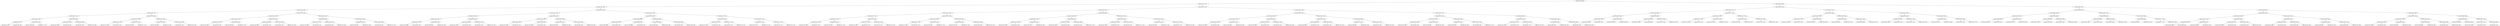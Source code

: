 digraph G{
2141459588 [label="Node{data=[5488, 5488]}"]
2141459588 -> 512901647
512901647 [label="Node{data=[2724, 2724]}"]
512901647 -> 853321803
853321803 [label="Node{data=[2338, 2338]}"]
853321803 -> 849061265
849061265 [label="Node{data=[1940, 1940]}"]
849061265 -> 1833207666
1833207666 [label="Node{data=[1870, 1870]}"]
1833207666 -> 1632252655
1632252655 [label="Node{data=[1837, 1837]}"]
1632252655 -> 914571389
914571389 [label="Node{data=[1338, 1338]}"]
914571389 -> 1499188241
1499188241 [label="Node{data=[975, 975]}"]
1499188241 -> 275627871
275627871 [label="Node{data=[947, 947]}"]
1499188241 -> 536886007
536886007 [label="Node{data=[1268, 1268]}"]
914571389 -> 204215842
204215842 [label="Node{data=[1493, 1493]}"]
204215842 -> 185628914
185628914 [label="Node{data=[1346, 1346]}"]
204215842 -> 1987754376
1987754376 [label="Node{data=[1771, 1771]}"]
1632252655 -> 1468850738
1468850738 [label="Node{data=[1866, 1866]}"]
1468850738 -> 1006466023
1006466023 [label="Node{data=[1864, 1864]}"]
1006466023 -> 857889666
857889666 [label="Node{data=[1850, 1850]}"]
1006466023 -> 272040599
272040599 [label="Node{data=[1865, 1865]}"]
1468850738 -> 547024849
547024849 [label="Node{data=[1868, 1868]}"]
547024849 -> 1890108014
1890108014 [label="Node{data=[1867, 1867]}"]
547024849 -> 1375173042
1375173042 [label="Node{data=[1869, 1869]}"]
1833207666 -> 2038233761
2038233761 [label="Node{data=[1878, 1878]}"]
2038233761 -> 242185784
242185784 [label="Node{data=[1874, 1874]}"]
242185784 -> 954363433
954363433 [label="Node{data=[1872, 1872]}"]
954363433 -> 1387440750
1387440750 [label="Node{data=[1871, 1871]}"]
954363433 -> 1283844971
1283844971 [label="Node{data=[1873, 1873]}"]
242185784 -> 967740021
967740021 [label="Node{data=[1876, 1876]}"]
967740021 -> 311830607
311830607 [label="Node{data=[1875, 1875]}"]
967740021 -> 1429213609
1429213609 [label="Node{data=[1877, 1877]}"]
2038233761 -> 915240663
915240663 [label="Node{data=[1936, 1936]}"]
915240663 -> 2076028753
2076028753 [label="Node{data=[1880, 1880]}"]
2076028753 -> 1489646649
1489646649 [label="Node{data=[1879, 1879]}"]
2076028753 -> 228776912
228776912 [label="Node{data=[1935, 1935]}"]
915240663 -> 1355038589
1355038589 [label="Node{data=[1938, 1938]}"]
1355038589 -> 1175831827
1175831827 [label="Node{data=[1937, 1937]}"]
1355038589 -> 1333217812
1333217812 [label="Node{data=[1939, 1939]}"]
849061265 -> 1418753137
1418753137 [label="Node{data=[2125, 2125]}"]
1418753137 -> 626955849
626955849 [label="Node{data=[1948, 1948]}"]
626955849 -> 1292624556
1292624556 [label="Node{data=[1944, 1944]}"]
1292624556 -> 945370867
945370867 [label="Node{data=[1942, 1942]}"]
945370867 -> 1874718325
1874718325 [label="Node{data=[1941, 1941]}"]
945370867 -> 1040240917
1040240917 [label="Node{data=[1943, 1943]}"]
1292624556 -> 747391739
747391739 [label="Node{data=[1946, 1946]}"]
747391739 -> 1561534263
1561534263 [label="Node{data=[1945, 1945]}"]
747391739 -> 1566411942
1566411942 [label="Node{data=[1947, 1947]}"]
626955849 -> 1710061153
1710061153 [label="Node{data=[1952, 1952]}"]
1710061153 -> 737686453
737686453 [label="Node{data=[1950, 1950]}"]
737686453 -> 1851222874
1851222874 [label="Node{data=[1949, 1949]}"]
737686453 -> 1608446602
1608446602 [label="Node{data=[1951, 1951]}"]
1710061153 -> 1368316270
1368316270 [label="Node{data=[1954, 1954]}"]
1368316270 -> 998321521
998321521 [label="Node{data=[1953, 1953]}"]
1368316270 -> 1859755232
1859755232 [label="Node{data=[2030, 2030]}"]
1418753137 -> 1178302739
1178302739 [label="Node{data=[2330, 2330]}"]
1178302739 -> 1633258771
1633258771 [label="Node{data=[2285, 2285]}"]
1633258771 -> 1401020140
1401020140 [label="Node{data=[2127, 2127]}"]
1401020140 -> 1897752288
1897752288 [label="Node{data=[2126, 2126]}"]
1401020140 -> 1827895857
1827895857 [label="Node{data=[2128, 2128]}"]
1633258771 -> 1106203561
1106203561 [label="Node{data=[2328, 2328]}"]
1106203561 -> 474256326
474256326 [label="Node{data=[2288, 2288]}"]
1106203561 -> 116706504
116706504 [label="Node{data=[2329, 2329]}"]
1178302739 -> 1897995477
1897995477 [label="Node{data=[2334, 2334]}"]
1897995477 -> 1248357187
1248357187 [label="Node{data=[2332, 2332]}"]
1248357187 -> 1913260907
1913260907 [label="Node{data=[2331, 2331]}"]
1248357187 -> 1379408750
1379408750 [label="Node{data=[2333, 2333]}"]
1897995477 -> 721842760
721842760 [label="Node{data=[2336, 2336]}"]
721842760 -> 582825496
582825496 [label="Node{data=[2335, 2335]}"]
721842760 -> 13508727
13508727 [label="Node{data=[2337, 2337]}"]
853321803 -> 306165867
306165867 [label="Node{data=[2684, 2684]}"]
306165867 -> 179506262
179506262 [label="Node{data=[2354, 2354]}"]
179506262 -> 1106634478
1106634478 [label="Node{data=[2346, 2346]}"]
1106634478 -> 818522943
818522943 [label="Node{data=[2342, 2342]}"]
818522943 -> 1599779245
1599779245 [label="Node{data=[2340, 2340]}"]
1599779245 -> 1301927852
1301927852 [label="Node{data=[2339, 2339]}"]
1599779245 -> 590711399
590711399 [label="Node{data=[2341, 2341]}"]
818522943 -> 1591233901
1591233901 [label="Node{data=[2344, 2344]}"]
1591233901 -> 1418021058
1418021058 [label="Node{data=[2343, 2343]}"]
1591233901 -> 1461895497
1461895497 [label="Node{data=[2345, 2345]}"]
1106634478 -> 1489706872
1489706872 [label="Node{data=[2350, 2350]}"]
1489706872 -> 1155830313
1155830313 [label="Node{data=[2348, 2348]}"]
1155830313 -> 987300143
987300143 [label="Node{data=[2347, 2347]}"]
1155830313 -> 2075178932
2075178932 [label="Node{data=[2349, 2349]}"]
1489706872 -> 2063615845
2063615845 [label="Node{data=[2352, 2352]}"]
2063615845 -> 454420470
454420470 [label="Node{data=[2351, 2351]}"]
2063615845 -> 1773620674
1773620674 [label="Node{data=[2353, 2353]}"]
179506262 -> 398744151
398744151 [label="Node{data=[2362, 2362]}"]
398744151 -> 1854278821
1854278821 [label="Node{data=[2358, 2358]}"]
1854278821 -> 1511554260
1511554260 [label="Node{data=[2356, 2356]}"]
1511554260 -> 152232712
152232712 [label="Node{data=[2355, 2355]}"]
1511554260 -> 1009850015
1009850015 [label="Node{data=[2357, 2357]}"]
1854278821 -> 1653397144
1653397144 [label="Node{data=[2360, 2360]}"]
1653397144 -> 2070673601
2070673601 [label="Node{data=[2359, 2359]}"]
1653397144 -> 1711234567
1711234567 [label="Node{data=[2361, 2361]}"]
398744151 -> 1372465609
1372465609 [label="Node{data=[2399, 2399]}"]
1372465609 -> 1441926526
1441926526 [label="Node{data=[2397, 2397]}"]
1441926526 -> 1903909617
1903909617 [label="Node{data=[2373, 2373]}"]
1441926526 -> 1852521919
1852521919 [label="Node{data=[2398, 2398]}"]
1372465609 -> 1321980378
1321980378 [label="Node{data=[2665, 2665]}"]
1321980378 -> 194493568
194493568 [label="Node{data=[2400, 2400]}"]
1321980378 -> 546362321
546362321 [label="Node{data=[2683, 2683]}"]
306165867 -> 388076729
388076729 [label="Node{data=[2700, 2700]}"]
388076729 -> 125096582
125096582 [label="Node{data=[2692, 2692]}"]
125096582 -> 825302356
825302356 [label="Node{data=[2688, 2688]}"]
825302356 -> 395923192
395923192 [label="Node{data=[2686, 2686]}"]
395923192 -> 201753838
201753838 [label="Node{data=[2685, 2685]}"]
395923192 -> 759666442
759666442 [label="Node{data=[2687, 2687]}"]
825302356 -> 338031691
338031691 [label="Node{data=[2690, 2690]}"]
338031691 -> 1234601657
1234601657 [label="Node{data=[2689, 2689]}"]
338031691 -> 1896827537
1896827537 [label="Node{data=[2691, 2691]}"]
125096582 -> 1625390205
1625390205 [label="Node{data=[2696, 2696]}"]
1625390205 -> 1541233542
1541233542 [label="Node{data=[2694, 2694]}"]
1541233542 -> 637775114
637775114 [label="Node{data=[2693, 2693]}"]
1541233542 -> 760422553
760422553 [label="Node{data=[2695, 2695]}"]
1625390205 -> 1178248154
1178248154 [label="Node{data=[2698, 2698]}"]
1178248154 -> 1997197808
1997197808 [label="Node{data=[2697, 2697]}"]
1178248154 -> 1289378278
1289378278 [label="Node{data=[2699, 2699]}"]
388076729 -> 2025451276
2025451276 [label="Node{data=[2716, 2716]}"]
2025451276 -> 1804515250
1804515250 [label="Node{data=[2704, 2704]}"]
1804515250 -> 1252683362
1252683362 [label="Node{data=[2702, 2702]}"]
1252683362 -> 1411451832
1411451832 [label="Node{data=[2701, 2701]}"]
1252683362 -> 1666666431
1666666431 [label="Node{data=[2703, 2703]}"]
1804515250 -> 2105165632
2105165632 [label="Node{data=[2714, 2714]}"]
2105165632 -> 1681588211
1681588211 [label="Node{data=[2713, 2713]}"]
2105165632 -> 941245447
941245447 [label="Node{data=[2715, 2715]}"]
2025451276 -> 1634328076
1634328076 [label="Node{data=[2720, 2720]}"]
1634328076 -> 1309070630
1309070630 [label="Node{data=[2718, 2718]}"]
1309070630 -> 2104524402
2104524402 [label="Node{data=[2717, 2717]}"]
1309070630 -> 396371879
396371879 [label="Node{data=[2719, 2719]}"]
1634328076 -> 940966625
940966625 [label="Node{data=[2722, 2722]}"]
940966625 -> 1086410528
1086410528 [label="Node{data=[2721, 2721]}"]
940966625 -> 1044130468
1044130468 [label="Node{data=[2723, 2723]}"]
512901647 -> 683126747
683126747 [label="Node{data=[3165, 3165]}"]
683126747 -> 540975398
540975398 [label="Node{data=[2812, 2812]}"]
540975398 -> 1791771214
1791771214 [label="Node{data=[2740, 2740]}"]
1791771214 -> 897203385
897203385 [label="Node{data=[2732, 2732]}"]
897203385 -> 539395258
539395258 [label="Node{data=[2728, 2728]}"]
539395258 -> 1967404553
1967404553 [label="Node{data=[2726, 2726]}"]
1967404553 -> 2098382045
2098382045 [label="Node{data=[2725, 2725]}"]
1967404553 -> 426352690
426352690 [label="Node{data=[2727, 2727]}"]
539395258 -> 234808561
234808561 [label="Node{data=[2730, 2730]}"]
234808561 -> 1507749689
1507749689 [label="Node{data=[2729, 2729]}"]
234808561 -> 838954227
838954227 [label="Node{data=[2731, 2731]}"]
897203385 -> 1723675313
1723675313 [label="Node{data=[2736, 2736]}"]
1723675313 -> 480156667
480156667 [label="Node{data=[2734, 2734]}"]
480156667 -> 907254006
907254006 [label="Node{data=[2733, 2733]}"]
480156667 -> 256642099
256642099 [label="Node{data=[2735, 2735]}"]
1723675313 -> 7053265
7053265 [label="Node{data=[2738, 2738]}"]
7053265 -> 1757584740
1757584740 [label="Node{data=[2737, 2737]}"]
7053265 -> 1119648930
1119648930 [label="Node{data=[2739, 2739]}"]
1791771214 -> 771673426
771673426 [label="Node{data=[2748, 2748]}"]
771673426 -> 1899448875
1899448875 [label="Node{data=[2744, 2744]}"]
1899448875 -> 232968404
232968404 [label="Node{data=[2742, 2742]}"]
232968404 -> 739964070
739964070 [label="Node{data=[2741, 2741]}"]
232968404 -> 2002073642
2002073642 [label="Node{data=[2743, 2743]}"]
1899448875 -> 1022907129
1022907129 [label="Node{data=[2746, 2746]}"]
1022907129 -> 654787010
654787010 [label="Node{data=[2745, 2745]}"]
1022907129 -> 1547906624
1547906624 [label="Node{data=[2747, 2747]}"]
771673426 -> 42588554
42588554 [label="Node{data=[2808, 2808]}"]
42588554 -> 2081959096
2081959096 [label="Node{data=[2806, 2806]}"]
2081959096 -> 1636592552
1636592552 [label="Node{data=[2773, 2773]}"]
2081959096 -> 620263671
620263671 [label="Node{data=[2807, 2807]}"]
42588554 -> 1760669803
1760669803 [label="Node{data=[2810, 2810]}"]
1760669803 -> 1437674529
1437674529 [label="Node{data=[2809, 2809]}"]
1760669803 -> 1466096660
1466096660 [label="Node{data=[2811, 2811]}"]
540975398 -> 817506767
817506767 [label="Node{data=[2946, 2946]}"]
817506767 -> 1429054811
1429054811 [label="Node{data=[2820, 2820]}"]
1429054811 -> 153181179
153181179 [label="Node{data=[2816, 2816]}"]
153181179 -> 1222816951
1222816951 [label="Node{data=[2814, 2814]}"]
1222816951 -> 695666741
695666741 [label="Node{data=[2813, 2813]}"]
1222816951 -> 289957693
289957693 [label="Node{data=[2815, 2815]}"]
153181179 -> 305465452
305465452 [label="Node{data=[2818, 2818]}"]
305465452 -> 1336885649
1336885649 [label="Node{data=[2817, 2817]}"]
305465452 -> 1586024177
1586024177 [label="Node{data=[2819, 2819]}"]
1429054811 -> 204155794
204155794 [label="Node{data=[2824, 2824]}"]
204155794 -> 921121811
921121811 [label="Node{data=[2822, 2822]}"]
921121811 -> 66144407
66144407 [label="Node{data=[2821, 2821]}"]
921121811 -> 462877022
462877022 [label="Node{data=[2823, 2823]}"]
204155794 -> 1320431109
1320431109 [label="Node{data=[2909, 2909]}"]
1320431109 -> 1098701932
1098701932 [label="Node{data=[2876, 2876]}"]
1320431109 -> 1212191012
1212191012 [label="Node{data=[2917, 2917]}"]
817506767 -> 1685099891
1685099891 [label="Node{data=[3142, 3142]}"]
1685099891 -> 198921214
198921214 [label="Node{data=[3138, 3138]}"]
198921214 -> 753105237
753105237 [label="Node{data=[3136, 3136]}"]
753105237 -> 1625687132
1625687132 [label="Node{data=[3001, 3001]}"]
753105237 -> 6147646
6147646 [label="Node{data=[3137, 3137]}"]
198921214 -> 1367925104
1367925104 [label="Node{data=[3140, 3140]}"]
1367925104 -> 1721107397
1721107397 [label="Node{data=[3139, 3139]}"]
1367925104 -> 914505647
914505647 [label="Node{data=[3141, 3141]}"]
1685099891 -> 1488989055
1488989055 [label="Node{data=[3146, 3146]}"]
1488989055 -> 1322631798
1322631798 [label="Node{data=[3144, 3144]}"]
1322631798 -> 403404866
403404866 [label="Node{data=[3143, 3143]}"]
1322631798 -> 1062425515
1062425515 [label="Node{data=[3145, 3145]}"]
1488989055 -> 1720782061
1720782061 [label="Node{data=[3148, 3148]}"]
1720782061 -> 104309819
104309819 [label="Node{data=[3147, 3147]}"]
1720782061 -> 1161631191
1161631191 [label="Node{data=[3149, 3149]}"]
683126747 -> 1624692944
1624692944 [label="Node{data=[3253, 3253]}"]
1624692944 -> 240010819
240010819 [label="Node{data=[3207, 3207]}"]
240010819 -> 895692237
895692237 [label="Node{data=[3199, 3199]}"]
895692237 -> 408753435
408753435 [label="Node{data=[3195, 3195]}"]
408753435 -> 1318801048
1318801048 [label="Node{data=[3193, 3193]}"]
1318801048 -> 849044822
849044822 [label="Node{data=[3192, 3192]}"]
1318801048 -> 515517325
515517325 [label="Node{data=[3194, 3194]}"]
408753435 -> 1849626764
1849626764 [label="Node{data=[3197, 3197]}"]
1849626764 -> 2051308637
2051308637 [label="Node{data=[3196, 3196]}"]
1849626764 -> 320604054
320604054 [label="Node{data=[3198, 3198]}"]
895692237 -> 1547018299
1547018299 [label="Node{data=[3203, 3203]}"]
1547018299 -> 1243115585
1243115585 [label="Node{data=[3201, 3201]}"]
1243115585 -> 325536715
325536715 [label="Node{data=[3200, 3200]}"]
1243115585 -> 1622462086
1622462086 [label="Node{data=[3202, 3202]}"]
1547018299 -> 301043411
301043411 [label="Node{data=[3205, 3205]}"]
301043411 -> 417492692
417492692 [label="Node{data=[3204, 3204]}"]
301043411 -> 829576976
829576976 [label="Node{data=[3206, 3206]}"]
240010819 -> 2004119366
2004119366 [label="Node{data=[3245, 3245]}"]
2004119366 -> 1785651309
1785651309 [label="Node{data=[3211, 3211]}"]
1785651309 -> 1634842426
1634842426 [label="Node{data=[3209, 3209]}"]
1634842426 -> 1108915923
1108915923 [label="Node{data=[3208, 3208]}"]
1634842426 -> 373485449
373485449 [label="Node{data=[3210, 3210]}"]
1785651309 -> 187828388
187828388 [label="Node{data=[3243, 3243]}"]
187828388 -> 1737926303
1737926303 [label="Node{data=[3242, 3242]}"]
187828388 -> 1623141008
1623141008 [label="Node{data=[3244, 3244]}"]
2004119366 -> 1635823529
1635823529 [label="Node{data=[3249, 3249]}"]
1635823529 -> 2053958677
2053958677 [label="Node{data=[3247, 3247]}"]
2053958677 -> 672931737
672931737 [label="Node{data=[3246, 3246]}"]
2053958677 -> 837700512
837700512 [label="Node{data=[3248, 3248]}"]
1635823529 -> 1442269139
1442269139 [label="Node{data=[3251, 3251]}"]
1442269139 -> 1223034172
1223034172 [label="Node{data=[3250, 3250]}"]
1442269139 -> 5127022
5127022 [label="Node{data=[3252, 3252]}"]
1624692944 -> 1128186764
1128186764 [label="Node{data=[5472, 5472]}"]
1128186764 -> 739823079
739823079 [label="Node{data=[3261, 3261]}"]
739823079 -> 1420812989
1420812989 [label="Node{data=[3257, 3257]}"]
1420812989 -> 625686029
625686029 [label="Node{data=[3255, 3255]}"]
625686029 -> 274510731
274510731 [label="Node{data=[3254, 3254]}"]
625686029 -> 2059482002
2059482002 [label="Node{data=[3256, 3256]}"]
1420812989 -> 1364237437
1364237437 [label="Node{data=[3259, 3259]}"]
1364237437 -> 769073924
769073924 [label="Node{data=[3258, 3258]}"]
1364237437 -> 1491213790
1491213790 [label="Node{data=[3260, 3260]}"]
739823079 -> 726460659
726460659 [label="Node{data=[3449, 3449]}"]
726460659 -> 2125085331
2125085331 [label="Node{data=[3401, 3401]}"]
2125085331 -> 1785850177
1785850177 [label="Node{data=[3262, 3262]}"]
2125085331 -> 573904188
573904188 [label="Node{data=[3439, 3439]}"]
726460659 -> 1861384953
1861384953 [label="Node{data=[5470, 5470]}"]
1861384953 -> 1092856598
1092856598 [label="Node{data=[5469, 5469]}"]
1861384953 -> 612198802
612198802 [label="Node{data=[5471, 5471]}"]
1128186764 -> 787158228
787158228 [label="Node{data=[5480, 5480]}"]
787158228 -> 1395889730
1395889730 [label="Node{data=[5476, 5476]}"]
1395889730 -> 261422121
261422121 [label="Node{data=[5474, 5474]}"]
261422121 -> 1089086896
1089086896 [label="Node{data=[5473, 5473]}"]
261422121 -> 911328461
911328461 [label="Node{data=[5475, 5475]}"]
1395889730 -> 2032125379
2032125379 [label="Node{data=[5478, 5478]}"]
2032125379 -> 1363286909
1363286909 [label="Node{data=[5477, 5477]}"]
2032125379 -> 1075077952
1075077952 [label="Node{data=[5479, 5479]}"]
787158228 -> 2027663395
2027663395 [label="Node{data=[5484, 5484]}"]
2027663395 -> 2146255654
2146255654 [label="Node{data=[5482, 5482]}"]
2146255654 -> 1052063317
1052063317 [label="Node{data=[5481, 5481]}"]
2146255654 -> 1566071968
1566071968 [label="Node{data=[5483, 5483]}"]
2027663395 -> 2015868288
2015868288 [label="Node{data=[5486, 5486]}"]
2015868288 -> 1833315793
1833315793 [label="Node{data=[5485, 5485]}"]
2015868288 -> 2060892594
2060892594 [label="Node{data=[5487, 5487]}"]
2141459588 -> 1702119188
1702119188 [label="Node{data=[5828, 5828]}"]
1702119188 -> 540697999
540697999 [label="Node{data=[5765, 5765]}"]
540697999 -> 2085547260
2085547260 [label="Node{data=[5749, 5749]}"]
2085547260 -> 857395694
857395694 [label="Node{data=[5496, 5496]}"]
857395694 -> 1947303038
1947303038 [label="Node{data=[5492, 5492]}"]
1947303038 -> 133462382
133462382 [label="Node{data=[5490, 5490]}"]
133462382 -> 215370848
215370848 [label="Node{data=[5489, 5489]}"]
133462382 -> 1772513717
1772513717 [label="Node{data=[5491, 5491]}"]
1947303038 -> 380312179
380312179 [label="Node{data=[5494, 5494]}"]
380312179 -> 850411201
850411201 [label="Node{data=[5493, 5493]}"]
380312179 -> 205246907
205246907 [label="Node{data=[5495, 5495]}"]
857395694 -> 1451944520
1451944520 [label="Node{data=[5500, 5500]}"]
1451944520 -> 406588008
406588008 [label="Node{data=[5498, 5498]}"]
406588008 -> 726235544
726235544 [label="Node{data=[5497, 5497]}"]
406588008 -> 2041430851
2041430851 [label="Node{data=[5499, 5499]}"]
1451944520 -> 2029305492
2029305492 [label="Node{data=[5502, 5502]}"]
2029305492 -> 6522024
6522024 [label="Node{data=[5501, 5501]}"]
2029305492 -> 1619441797
1619441797 [label="Node{data=[5748, 5748]}"]
2085547260 -> 1999034381
1999034381 [label="Node{data=[5757, 5757]}"]
1999034381 -> 712755299
712755299 [label="Node{data=[5753, 5753]}"]
712755299 -> 908152640
908152640 [label="Node{data=[5751, 5751]}"]
908152640 -> 1664523153
1664523153 [label="Node{data=[5750, 5750]}"]
908152640 -> 579977546
579977546 [label="Node{data=[5752, 5752]}"]
712755299 -> 1448947115
1448947115 [label="Node{data=[5755, 5755]}"]
1448947115 -> 1782195055
1782195055 [label="Node{data=[5754, 5754]}"]
1448947115 -> 1023920042
1023920042 [label="Node{data=[5756, 5756]}"]
1999034381 -> 288410321
288410321 [label="Node{data=[5761, 5761]}"]
288410321 -> 775920937
775920937 [label="Node{data=[5759, 5759]}"]
775920937 -> 354808538
354808538 [label="Node{data=[5758, 5758]}"]
775920937 -> 370953539
370953539 [label="Node{data=[5760, 5760]}"]
288410321 -> 23952147
23952147 [label="Node{data=[5763, 5763]}"]
23952147 -> 1407805634
1407805634 [label="Node{data=[5762, 5762]}"]
23952147 -> 1776345927
1776345927 [label="Node{data=[5764, 5764]}"]
540697999 -> 501402989
501402989 [label="Node{data=[5812, 5812]}"]
501402989 -> 2008913953
2008913953 [label="Node{data=[5804, 5804]}"]
2008913953 -> 1871335788
1871335788 [label="Node{data=[5800, 5800]}"]
1871335788 -> 18775297
18775297 [label="Node{data=[5767, 5767]}"]
18775297 -> 178016746
178016746 [label="Node{data=[5766, 5766]}"]
18775297 -> 301710344
301710344 [label="Node{data=[5768, 5768]}"]
1871335788 -> 751275626
751275626 [label="Node{data=[5802, 5802]}"]
751275626 -> 1589840006
1589840006 [label="Node{data=[5801, 5801]}"]
751275626 -> 909640117
909640117 [label="Node{data=[5803, 5803]}"]
2008913953 -> 2062540934
2062540934 [label="Node{data=[5808, 5808]}"]
2062540934 -> 1783338351
1783338351 [label="Node{data=[5806, 5806]}"]
1783338351 -> 738867096
738867096 [label="Node{data=[5805, 5805]}"]
1783338351 -> 1523166725
1523166725 [label="Node{data=[5807, 5807]}"]
2062540934 -> 1604816394
1604816394 [label="Node{data=[5810, 5810]}"]
1604816394 -> 1777436796
1777436796 [label="Node{data=[5809, 5809]}"]
1604816394 -> 339399725
339399725 [label="Node{data=[5811, 5811]}"]
501402989 -> 51706153
51706153 [label="Node{data=[5820, 5820]}"]
51706153 -> 1621160095
1621160095 [label="Node{data=[5816, 5816]}"]
1621160095 -> 91694751
91694751 [label="Node{data=[5814, 5814]}"]
91694751 -> 1202586016
1202586016 [label="Node{data=[5813, 5813]}"]
91694751 -> 1675060685
1675060685 [label="Node{data=[5815, 5815]}"]
1621160095 -> 76829984
76829984 [label="Node{data=[5818, 5818]}"]
76829984 -> 946591987
946591987 [label="Node{data=[5817, 5817]}"]
76829984 -> 268402015
268402015 [label="Node{data=[5819, 5819]}"]
51706153 -> 1465813088
1465813088 [label="Node{data=[5824, 5824]}"]
1465813088 -> 1900407550
1900407550 [label="Node{data=[5822, 5822]}"]
1900407550 -> 395249765
395249765 [label="Node{data=[5821, 5821]}"]
1900407550 -> 1668192846
1668192846 [label="Node{data=[5823, 5823]}"]
1465813088 -> 1087378379
1087378379 [label="Node{data=[5826, 5826]}"]
1087378379 -> 513545013
513545013 [label="Node{data=[5825, 5825]}"]
1087378379 -> 1900018851
1900018851 [label="Node{data=[5827, 5827]}"]
1702119188 -> 1712628768
1712628768 [label="Node{data=[8007, 8007]}"]
1712628768 -> 647675234
647675234 [label="Node{data=[5844, 5844]}"]
647675234 -> 1482753855
1482753855 [label="Node{data=[5836, 5836]}"]
1482753855 -> 1446322804
1446322804 [label="Node{data=[5832, 5832]}"]
1446322804 -> 356759862
356759862 [label="Node{data=[5830, 5830]}"]
356759862 -> 1723950929
1723950929 [label="Node{data=[5829, 5829]}"]
356759862 -> 910810185
910810185 [label="Node{data=[5831, 5831]}"]
1446322804 -> 1234206326
1234206326 [label="Node{data=[5834, 5834]}"]
1234206326 -> 1091757179
1091757179 [label="Node{data=[5833, 5833]}"]
1234206326 -> 738519271
738519271 [label="Node{data=[5835, 5835]}"]
1482753855 -> 1423430330
1423430330 [label="Node{data=[5840, 5840]}"]
1423430330 -> 519992728
519992728 [label="Node{data=[5838, 5838]}"]
519992728 -> 1218018048
1218018048 [label="Node{data=[5837, 5837]}"]
519992728 -> 1137828132
1137828132 [label="Node{data=[5839, 5839]}"]
1423430330 -> 695839206
695839206 [label="Node{data=[5842, 5842]}"]
695839206 -> 1153850340
1153850340 [label="Node{data=[5841, 5841]}"]
695839206 -> 1191471367
1191471367 [label="Node{data=[5843, 5843]}"]
647675234 -> 185624578
185624578 [label="Node{data=[6072, 6072]}"]
185624578 -> 1866647071
1866647071 [label="Node{data=[5900, 5900]}"]
1866647071 -> 422422888
422422888 [label="Node{data=[5846, 5846]}"]
422422888 -> 2105915163
2105915163 [label="Node{data=[5845, 5845]}"]
422422888 -> 1969062097
1969062097 [label="Node{data=[5847, 5847]}"]
1866647071 -> 207012443
207012443 [label="Node{data=[6043, 6043]}"]
207012443 -> 2017741904
2017741904 [label="Node{data=[6005, 6005]}"]
207012443 -> 682168620
682168620 [label="Node{data=[6052, 6052]}"]
185624578 -> 829118432
829118432 [label="Node{data=[7683, 7683]}"]
829118432 -> 194318220
194318220 [label="Node{data=[6099, 6099]}"]
194318220 -> 1374286946
1374286946 [label="Node{data=[6094, 6094]}"]
194318220 -> 824819458
824819458 [label="Node{data=[6129, 6129]}"]
829118432 -> 1519794832
1519794832 [label="Node{data=[7716, 7716]}"]
1519794832 -> 2036119329
2036119329 [label="Node{data=[7707, 7707]}"]
1519794832 -> 1736971916
1736971916 [label="Node{data=[7995, 7995]}"]
1712628768 -> 455439568
455439568 [label="Node{data=[8349, 8349]}"]
455439568 -> 1888264094
1888264094 [label="Node{data=[8333, 8333]}"]
1888264094 -> 1828047633
1828047633 [label="Node{data=[8015, 8015]}"]
1828047633 -> 1265540213
1265540213 [label="Node{data=[8011, 8011]}"]
1265540213 -> 2069750332
2069750332 [label="Node{data=[8009, 8009]}"]
2069750332 -> 1866064550
1866064550 [label="Node{data=[8008, 8008]}"]
2069750332 -> 769003795
769003795 [label="Node{data=[8010, 8010]}"]
1265540213 -> 308592104
308592104 [label="Node{data=[8013, 8013]}"]
308592104 -> 104653210
104653210 [label="Node{data=[8012, 8012]}"]
308592104 -> 640683817
640683817 [label="Node{data=[8014, 8014]}"]
1828047633 -> 997444725
997444725 [label="Node{data=[8329, 8329]}"]
997444725 -> 206548238
206548238 [label="Node{data=[8017, 8017]}"]
206548238 -> 1830726956
1830726956 [label="Node{data=[8016, 8016]}"]
206548238 -> 1265741537
1265741537 [label="Node{data=[8018, 8018]}"]
997444725 -> 1850004382
1850004382 [label="Node{data=[8331, 8331]}"]
1850004382 -> 521282693
521282693 [label="Node{data=[8330, 8330]}"]
1850004382 -> 134061446
134061446 [label="Node{data=[8332, 8332]}"]
1888264094 -> 1094528318
1094528318 [label="Node{data=[8341, 8341]}"]
1094528318 -> 162389668
162389668 [label="Node{data=[8337, 8337]}"]
162389668 -> 118875416
118875416 [label="Node{data=[8335, 8335]}"]
118875416 -> 1819232721
1819232721 [label="Node{data=[8334, 8334]}"]
118875416 -> 1150541247
1150541247 [label="Node{data=[8336, 8336]}"]
162389668 -> 598504311
598504311 [label="Node{data=[8339, 8339]}"]
598504311 -> 196702015
196702015 [label="Node{data=[8338, 8338]}"]
598504311 -> 487493208
487493208 [label="Node{data=[8340, 8340]}"]
1094528318 -> 1202374243
1202374243 [label="Node{data=[8345, 8345]}"]
1202374243 -> 131936810
131936810 [label="Node{data=[8343, 8343]}"]
131936810 -> 1205691769
1205691769 [label="Node{data=[8342, 8342]}"]
131936810 -> 776490900
776490900 [label="Node{data=[8344, 8344]}"]
1202374243 -> 1069551072
1069551072 [label="Node{data=[8347, 8347]}"]
1069551072 -> 1365386320
1365386320 [label="Node{data=[8346, 8346]}"]
1069551072 -> 2109236648
2109236648 [label="Node{data=[8348, 8348]}"]
455439568 -> 299934052
299934052 [label="Node{data=[8365, 8365]}"]
299934052 -> 779096501
779096501 [label="Node{data=[8357, 8357]}"]
779096501 -> 1861279887
1861279887 [label="Node{data=[8353, 8353]}"]
1861279887 -> 1348165084
1348165084 [label="Node{data=[8351, 8351]}"]
1348165084 -> 1143225650
1143225650 [label="Node{data=[8350, 8350]}"]
1348165084 -> 1794597306
1794597306 [label="Node{data=[8352, 8352]}"]
1861279887 -> 65671411
65671411 [label="Node{data=[8355, 8355]}"]
65671411 -> 164960495
164960495 [label="Node{data=[8354, 8354]}"]
65671411 -> 1828546890
1828546890 [label="Node{data=[8356, 8356]}"]
779096501 -> 1029058526
1029058526 [label="Node{data=[8361, 8361]}"]
1029058526 -> 1852361999
1852361999 [label="Node{data=[8359, 8359]}"]
1852361999 -> 1331409485
1331409485 [label="Node{data=[8358, 8358]}"]
1852361999 -> 1214985685
1214985685 [label="Node{data=[8360, 8360]}"]
1029058526 -> 1154472921
1154472921 [label="Node{data=[8363, 8363]}"]
1154472921 -> 1827104506
1827104506 [label="Node{data=[8362, 8362]}"]
1154472921 -> 2126280945
2126280945 [label="Node{data=[8364, 8364]}"]
299934052 -> 1877491566
1877491566 [label="Node{data=[8369, 8369]}"]
1877491566 -> 1438855257
1438855257 [label="Node{data=[8367, 8367]}"]
1438855257 -> 38034605
38034605 [label="Node{data=[8366, 8366]}"]
1438855257 -> 522377188
522377188 [label="Node{data=[8368, 8368]}"]
1877491566 -> 824150049
824150049 [label="Node{data=[8373, 8373]}"]
824150049 -> 2098345891
2098345891 [label="Node{data=[8371, 8371]}"]
2098345891 -> 1569959320
1569959320 [label="Node{data=[8370, 8370]}"]
2098345891 -> 1409797177
1409797177 [label="Node{data=[8372, 8372]}"]
824150049 -> 429135896
429135896 [label="Node{data=[8384, 8384]}"]
429135896 -> 1977060262
1977060262 [label="Node{data=[8411, 8411]}"]
}
